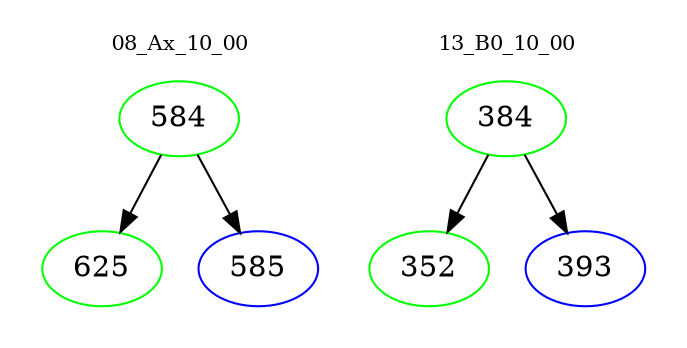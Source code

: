 digraph{
subgraph cluster_0 {
color = white
label = "08_Ax_10_00";
fontsize=10;
T0_584 [label="584", color="green"]
T0_584 -> T0_625 [color="black"]
T0_625 [label="625", color="green"]
T0_584 -> T0_585 [color="black"]
T0_585 [label="585", color="blue"]
}
subgraph cluster_1 {
color = white
label = "13_B0_10_00";
fontsize=10;
T1_384 [label="384", color="green"]
T1_384 -> T1_352 [color="black"]
T1_352 [label="352", color="green"]
T1_384 -> T1_393 [color="black"]
T1_393 [label="393", color="blue"]
}
}
